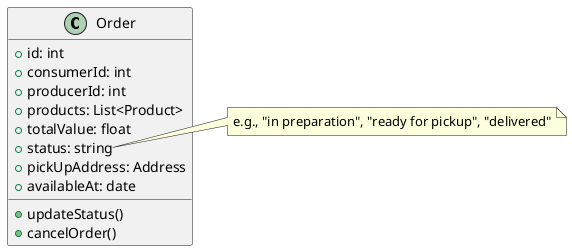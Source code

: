@startuml
class Order {
  + id: int
  + consumerId: int
  + producerId: int
  + products: List<Product>
  + totalValue: float
  + status: string
  + pickUpAddress: Address
  + availableAt: date

  + updateStatus()
  + cancelOrder()
}

note right of Order::status
    e.g., "in preparation", "ready for pickup", "delivered"
end note
@enduml